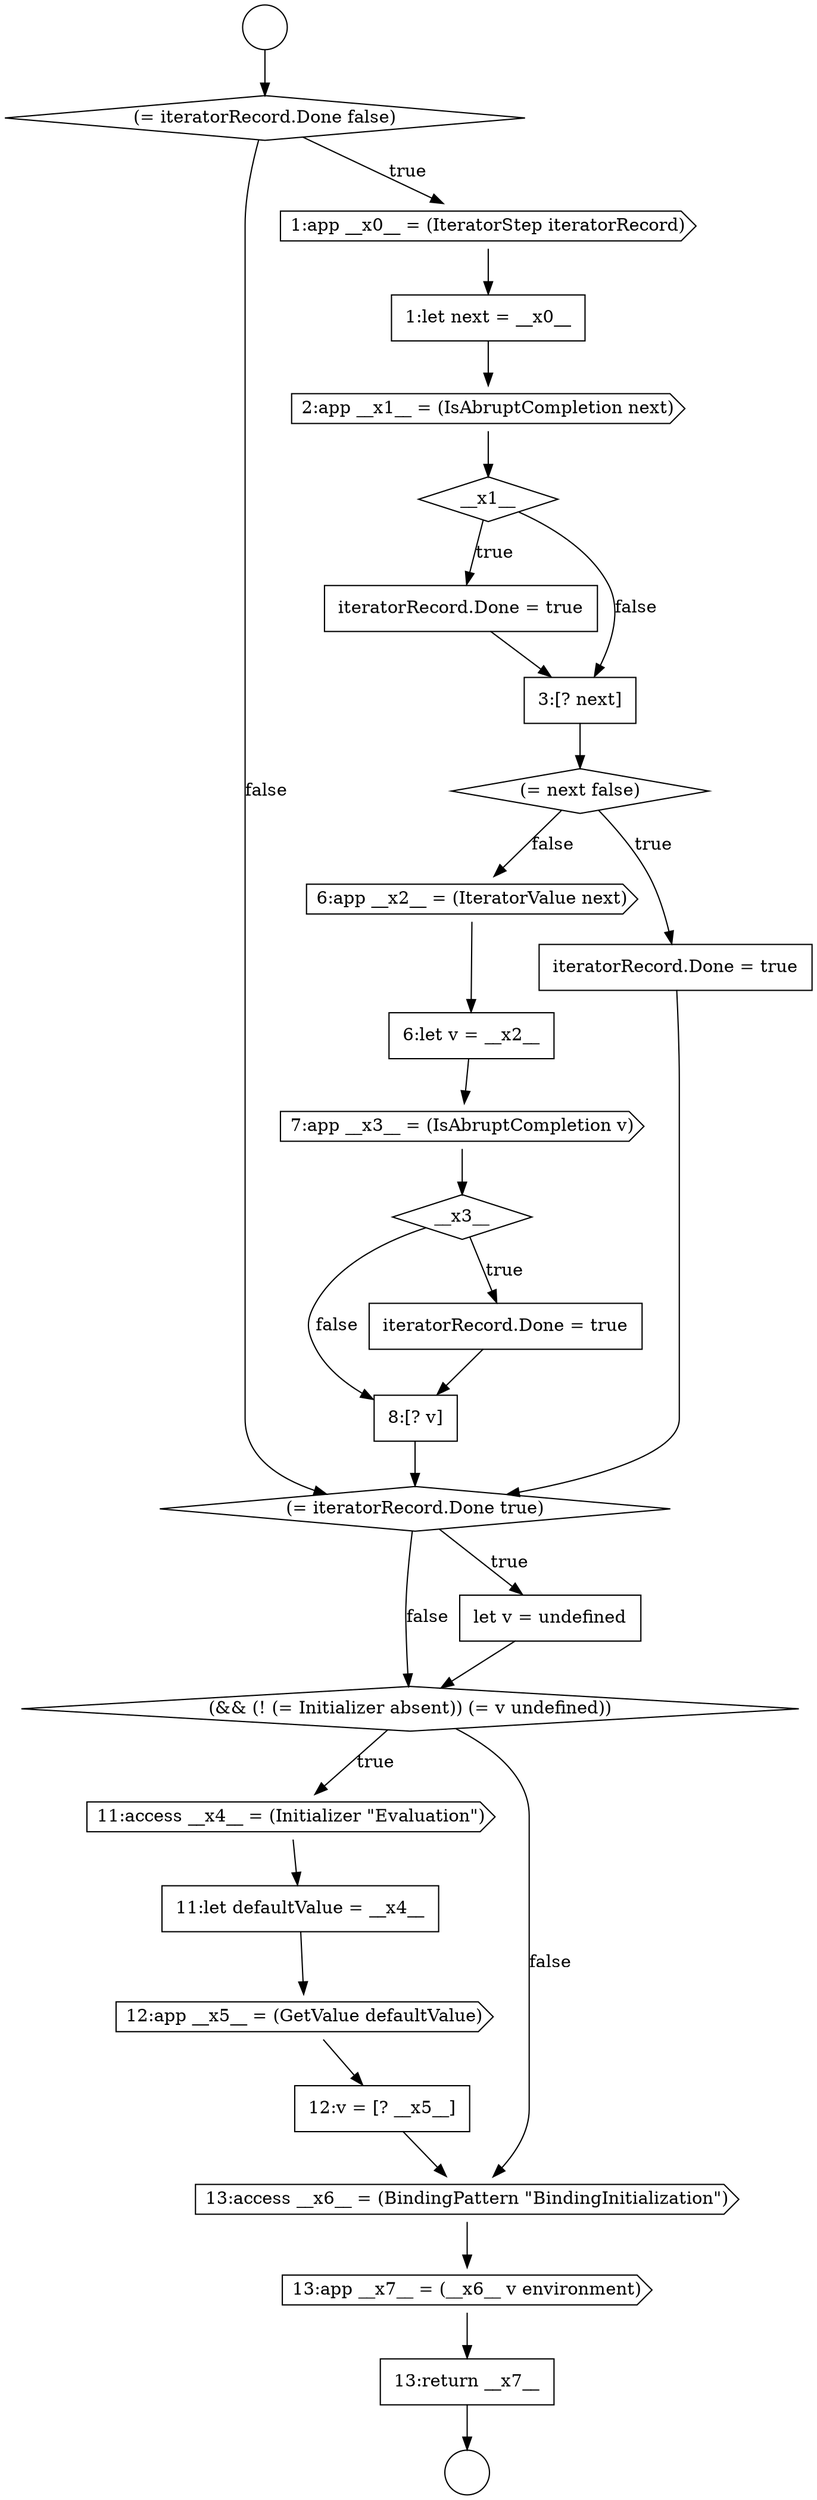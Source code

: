 digraph {
  node6431 [shape=diamond, label=<<font color="black">(&amp;&amp; (! (= Initializer absent)) (= v undefined))</font>> color="black" fillcolor="white" style=filled]
  node6426 [shape=diamond, label=<<font color="black">__x3__</font>> color="black" fillcolor="white" style=filled]
  node6416 [shape=none, margin=0, label=<<font color="black">
    <table border="0" cellborder="1" cellspacing="0" cellpadding="10">
      <tr><td align="left">1:let next = __x0__</td></tr>
    </table>
  </font>> color="black" fillcolor="white" style=filled]
  node6413 [shape=circle label=" " color="black" fillcolor="white" style=filled]
  node6428 [shape=none, margin=0, label=<<font color="black">
    <table border="0" cellborder="1" cellspacing="0" cellpadding="10">
      <tr><td align="left">8:[? v]</td></tr>
    </table>
  </font>> color="black" fillcolor="white" style=filled]
  node6417 [shape=cds, label=<<font color="black">2:app __x1__ = (IsAbruptCompletion next)</font>> color="black" fillcolor="white" style=filled]
  node6425 [shape=cds, label=<<font color="black">7:app __x3__ = (IsAbruptCompletion v)</font>> color="black" fillcolor="white" style=filled]
  node6423 [shape=cds, label=<<font color="black">6:app __x2__ = (IteratorValue next)</font>> color="black" fillcolor="white" style=filled]
  node6434 [shape=cds, label=<<font color="black">12:app __x5__ = (GetValue defaultValue)</font>> color="black" fillcolor="white" style=filled]
  node6419 [shape=none, margin=0, label=<<font color="black">
    <table border="0" cellborder="1" cellspacing="0" cellpadding="10">
      <tr><td align="left">iteratorRecord.Done = true</td></tr>
    </table>
  </font>> color="black" fillcolor="white" style=filled]
  node6438 [shape=none, margin=0, label=<<font color="black">
    <table border="0" cellborder="1" cellspacing="0" cellpadding="10">
      <tr><td align="left">13:return __x7__</td></tr>
    </table>
  </font>> color="black" fillcolor="white" style=filled]
  node6432 [shape=cds, label=<<font color="black">11:access __x4__ = (Initializer &quot;Evaluation&quot;)</font>> color="black" fillcolor="white" style=filled]
  node6427 [shape=none, margin=0, label=<<font color="black">
    <table border="0" cellborder="1" cellspacing="0" cellpadding="10">
      <tr><td align="left">iteratorRecord.Done = true</td></tr>
    </table>
  </font>> color="black" fillcolor="white" style=filled]
  node6433 [shape=none, margin=0, label=<<font color="black">
    <table border="0" cellborder="1" cellspacing="0" cellpadding="10">
      <tr><td align="left">11:let defaultValue = __x4__</td></tr>
    </table>
  </font>> color="black" fillcolor="white" style=filled]
  node6418 [shape=diamond, label=<<font color="black">__x1__</font>> color="black" fillcolor="white" style=filled]
  node6437 [shape=cds, label=<<font color="black">13:app __x7__ = (__x6__ v environment)</font>> color="black" fillcolor="white" style=filled]
  node6422 [shape=none, margin=0, label=<<font color="black">
    <table border="0" cellborder="1" cellspacing="0" cellpadding="10">
      <tr><td align="left">iteratorRecord.Done = true</td></tr>
    </table>
  </font>> color="black" fillcolor="white" style=filled]
  node6414 [shape=diamond, label=<<font color="black">(= iteratorRecord.Done false)</font>> color="black" fillcolor="white" style=filled]
  node6429 [shape=diamond, label=<<font color="black">(= iteratorRecord.Done true)</font>> color="black" fillcolor="white" style=filled]
  node6421 [shape=diamond, label=<<font color="black">(= next false)</font>> color="black" fillcolor="white" style=filled]
  node6436 [shape=cds, label=<<font color="black">13:access __x6__ = (BindingPattern &quot;BindingInitialization&quot;)</font>> color="black" fillcolor="white" style=filled]
  node6415 [shape=cds, label=<<font color="black">1:app __x0__ = (IteratorStep iteratorRecord)</font>> color="black" fillcolor="white" style=filled]
  node6420 [shape=none, margin=0, label=<<font color="black">
    <table border="0" cellborder="1" cellspacing="0" cellpadding="10">
      <tr><td align="left">3:[? next]</td></tr>
    </table>
  </font>> color="black" fillcolor="white" style=filled]
  node6430 [shape=none, margin=0, label=<<font color="black">
    <table border="0" cellborder="1" cellspacing="0" cellpadding="10">
      <tr><td align="left">let v = undefined</td></tr>
    </table>
  </font>> color="black" fillcolor="white" style=filled]
  node6412 [shape=circle label=" " color="black" fillcolor="white" style=filled]
  node6435 [shape=none, margin=0, label=<<font color="black">
    <table border="0" cellborder="1" cellspacing="0" cellpadding="10">
      <tr><td align="left">12:v = [? __x5__]</td></tr>
    </table>
  </font>> color="black" fillcolor="white" style=filled]
  node6424 [shape=none, margin=0, label=<<font color="black">
    <table border="0" cellborder="1" cellspacing="0" cellpadding="10">
      <tr><td align="left">6:let v = __x2__</td></tr>
    </table>
  </font>> color="black" fillcolor="white" style=filled]
  node6422 -> node6429 [ color="black"]
  node6417 -> node6418 [ color="black"]
  node6428 -> node6429 [ color="black"]
  node6416 -> node6417 [ color="black"]
  node6425 -> node6426 [ color="black"]
  node6432 -> node6433 [ color="black"]
  node6436 -> node6437 [ color="black"]
  node6418 -> node6419 [label=<<font color="black">true</font>> color="black"]
  node6418 -> node6420 [label=<<font color="black">false</font>> color="black"]
  node6419 -> node6420 [ color="black"]
  node6427 -> node6428 [ color="black"]
  node6438 -> node6413 [ color="black"]
  node6426 -> node6427 [label=<<font color="black">true</font>> color="black"]
  node6426 -> node6428 [label=<<font color="black">false</font>> color="black"]
  node6433 -> node6434 [ color="black"]
  node6431 -> node6432 [label=<<font color="black">true</font>> color="black"]
  node6431 -> node6436 [label=<<font color="black">false</font>> color="black"]
  node6434 -> node6435 [ color="black"]
  node6421 -> node6422 [label=<<font color="black">true</font>> color="black"]
  node6421 -> node6423 [label=<<font color="black">false</font>> color="black"]
  node6414 -> node6415 [label=<<font color="black">true</font>> color="black"]
  node6414 -> node6429 [label=<<font color="black">false</font>> color="black"]
  node6430 -> node6431 [ color="black"]
  node6423 -> node6424 [ color="black"]
  node6429 -> node6430 [label=<<font color="black">true</font>> color="black"]
  node6429 -> node6431 [label=<<font color="black">false</font>> color="black"]
  node6412 -> node6414 [ color="black"]
  node6420 -> node6421 [ color="black"]
  node6415 -> node6416 [ color="black"]
  node6437 -> node6438 [ color="black"]
  node6424 -> node6425 [ color="black"]
  node6435 -> node6436 [ color="black"]
}
